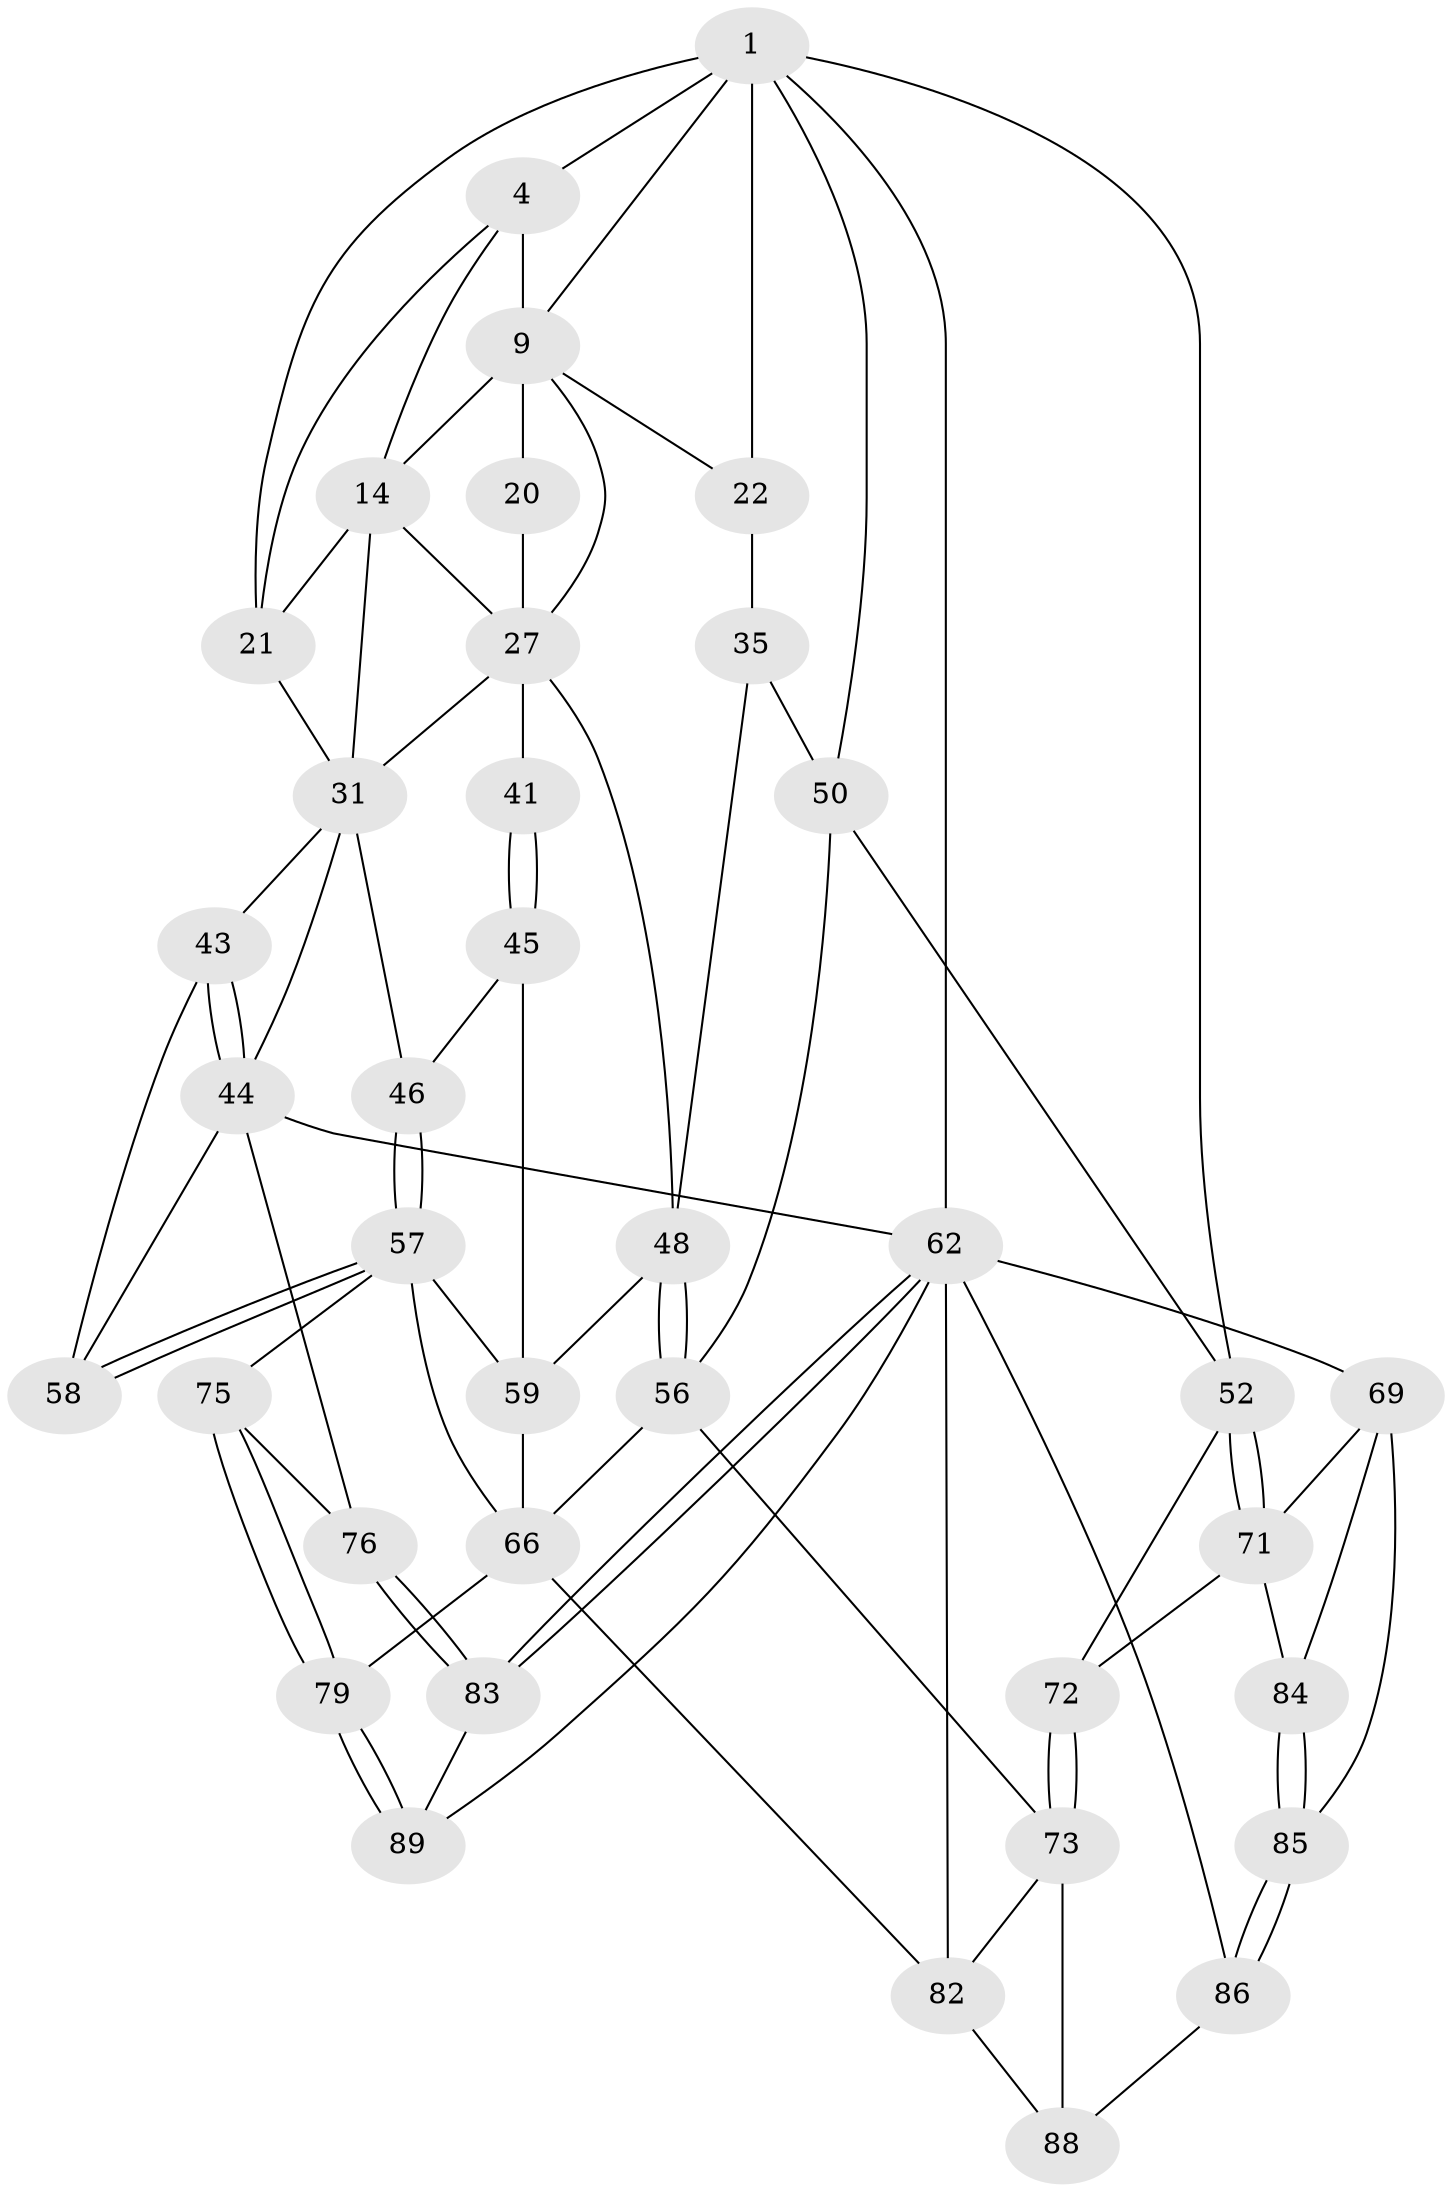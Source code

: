 // original degree distribution, {3: 0.020833333333333332, 5: 0.5416666666666666, 6: 0.20833333333333334, 4: 0.22916666666666666}
// Generated by graph-tools (version 1.1) at 2025/21/03/04/25 18:21:14]
// undirected, 38 vertices, 87 edges
graph export_dot {
graph [start="1"]
  node [color=gray90,style=filled];
  1 [pos="+0.6809622248102216+0",super="+7+2"];
  4 [pos="+0.2314271637953651+0",super="+5+16"];
  9 [pos="+0.5650005763425889+0.10948226493524144",super="+19+10"];
  14 [pos="+0.16217209319198866+0.11539602979017202",super="+30+15"];
  20 [pos="+0.5031072275882172+0.1148698427500003",super="+24"];
  21 [pos="+0+0",super="+29"];
  22 [pos="+0.7913970474428073+0.21623176251022752",super="+34+23"];
  27 [pos="+0.4720797009922949+0.33425225161369765",super="+40+28"];
  31 [pos="+0.11893659163399196+0.3259859899597635",super="+39+32"];
  35 [pos="+0.582022166901715+0.3590659222783898",super="+47"];
  41 [pos="+0.364923995577061+0.4668835641873678"];
  43 [pos="+0.18004793519210896+0.47843420948232995"];
  44 [pos="+0+0.48336454455115807",super="+61"];
  45 [pos="+0.3498770997884422+0.5010972296363215"];
  46 [pos="+0.3106305202306734+0.5181161842879369"];
  48 [pos="+0.596525046415477+0.5129385363237763",super="+49"];
  50 [pos="+0.8144095172991029+0.38805735002797787",super="+51+54"];
  52 [pos="+1+0.5648824272898663",super="+53"];
  56 [pos="+0.6696730915131086+0.5941448956564672",super="+65"];
  57 [pos="+0.27325599174716575+0.5740932450406961",super="+64"];
  58 [pos="+0.21930032270115166+0.6120855509276963"];
  59 [pos="+0.45526636728612835+0.5947333505234137",super="+60"];
  62 [pos="+0+0.7658400899136893",super="+63"];
  66 [pos="+0.5452501584038737+0.703397344476394",super="+67+78"];
  69 [pos="+1+1",super="+70"];
  71 [pos="+1+0.627756042487024",super="+80"];
  72 [pos="+0.7364607672274649+0.7059077075900365"];
  73 [pos="+0.6887468427627008+0.6892827551184134",super="+81"];
  75 [pos="+0.3074645634581424+0.7638501512659752"];
  76 [pos="+0.260452436887514+0.7452959979071255"];
  79 [pos="+0.3456046506224372+0.8262785222041112"];
  82 [pos="+0.4684860822882431+0.9568689967534537",super="+92"];
  83 [pos="+0.09933125919321928+0.8239106609323862"];
  84 [pos="+0.809067848500155+0.8055191704802409",super="+90"];
  85 [pos="+0.8140560053261451+0.8527036365364364",super="+91"];
  86 [pos="+0.809943604812586+0.8607709532535097",super="+87+93"];
  88 [pos="+0.6396786186486055+0.8870026162833095"];
  89 [pos="+0.19793211851486267+0.9553159072685882"];
  1 -- 22 [weight=3];
  1 -- 9;
  1 -- 4;
  1 -- 50;
  1 -- 52;
  1 -- 21;
  1 -- 62 [weight=2];
  4 -- 9 [weight=2];
  4 -- 21;
  4 -- 14;
  9 -- 27;
  9 -- 20 [weight=3];
  9 -- 14;
  9 -- 22;
  14 -- 31;
  14 -- 21;
  14 -- 27;
  20 -- 27;
  21 -- 31;
  22 -- 35 [weight=2];
  27 -- 41 [weight=2];
  27 -- 31;
  27 -- 48;
  31 -- 46;
  31 -- 43;
  31 -- 44;
  35 -- 48;
  35 -- 50;
  41 -- 45;
  41 -- 45;
  43 -- 44;
  43 -- 44;
  43 -- 58;
  44 -- 58;
  44 -- 62;
  44 -- 76;
  45 -- 46;
  45 -- 59;
  46 -- 57;
  46 -- 57;
  48 -- 56;
  48 -- 56;
  48 -- 59;
  50 -- 56;
  50 -- 52;
  52 -- 71;
  52 -- 71;
  52 -- 72;
  56 -- 73;
  56 -- 66;
  57 -- 58;
  57 -- 58;
  57 -- 75;
  57 -- 66;
  57 -- 59;
  59 -- 66;
  62 -- 83;
  62 -- 83;
  62 -- 82;
  62 -- 69;
  62 -- 89;
  62 -- 86;
  66 -- 82;
  66 -- 79;
  69 -- 85;
  69 -- 84;
  69 -- 71;
  71 -- 72;
  71 -- 84;
  72 -- 73;
  72 -- 73;
  73 -- 88;
  73 -- 82;
  75 -- 76;
  75 -- 79;
  75 -- 79;
  76 -- 83;
  76 -- 83;
  79 -- 89;
  79 -- 89;
  82 -- 88;
  83 -- 89;
  84 -- 85 [weight=2];
  84 -- 85;
  85 -- 86;
  85 -- 86;
  86 -- 88;
}
